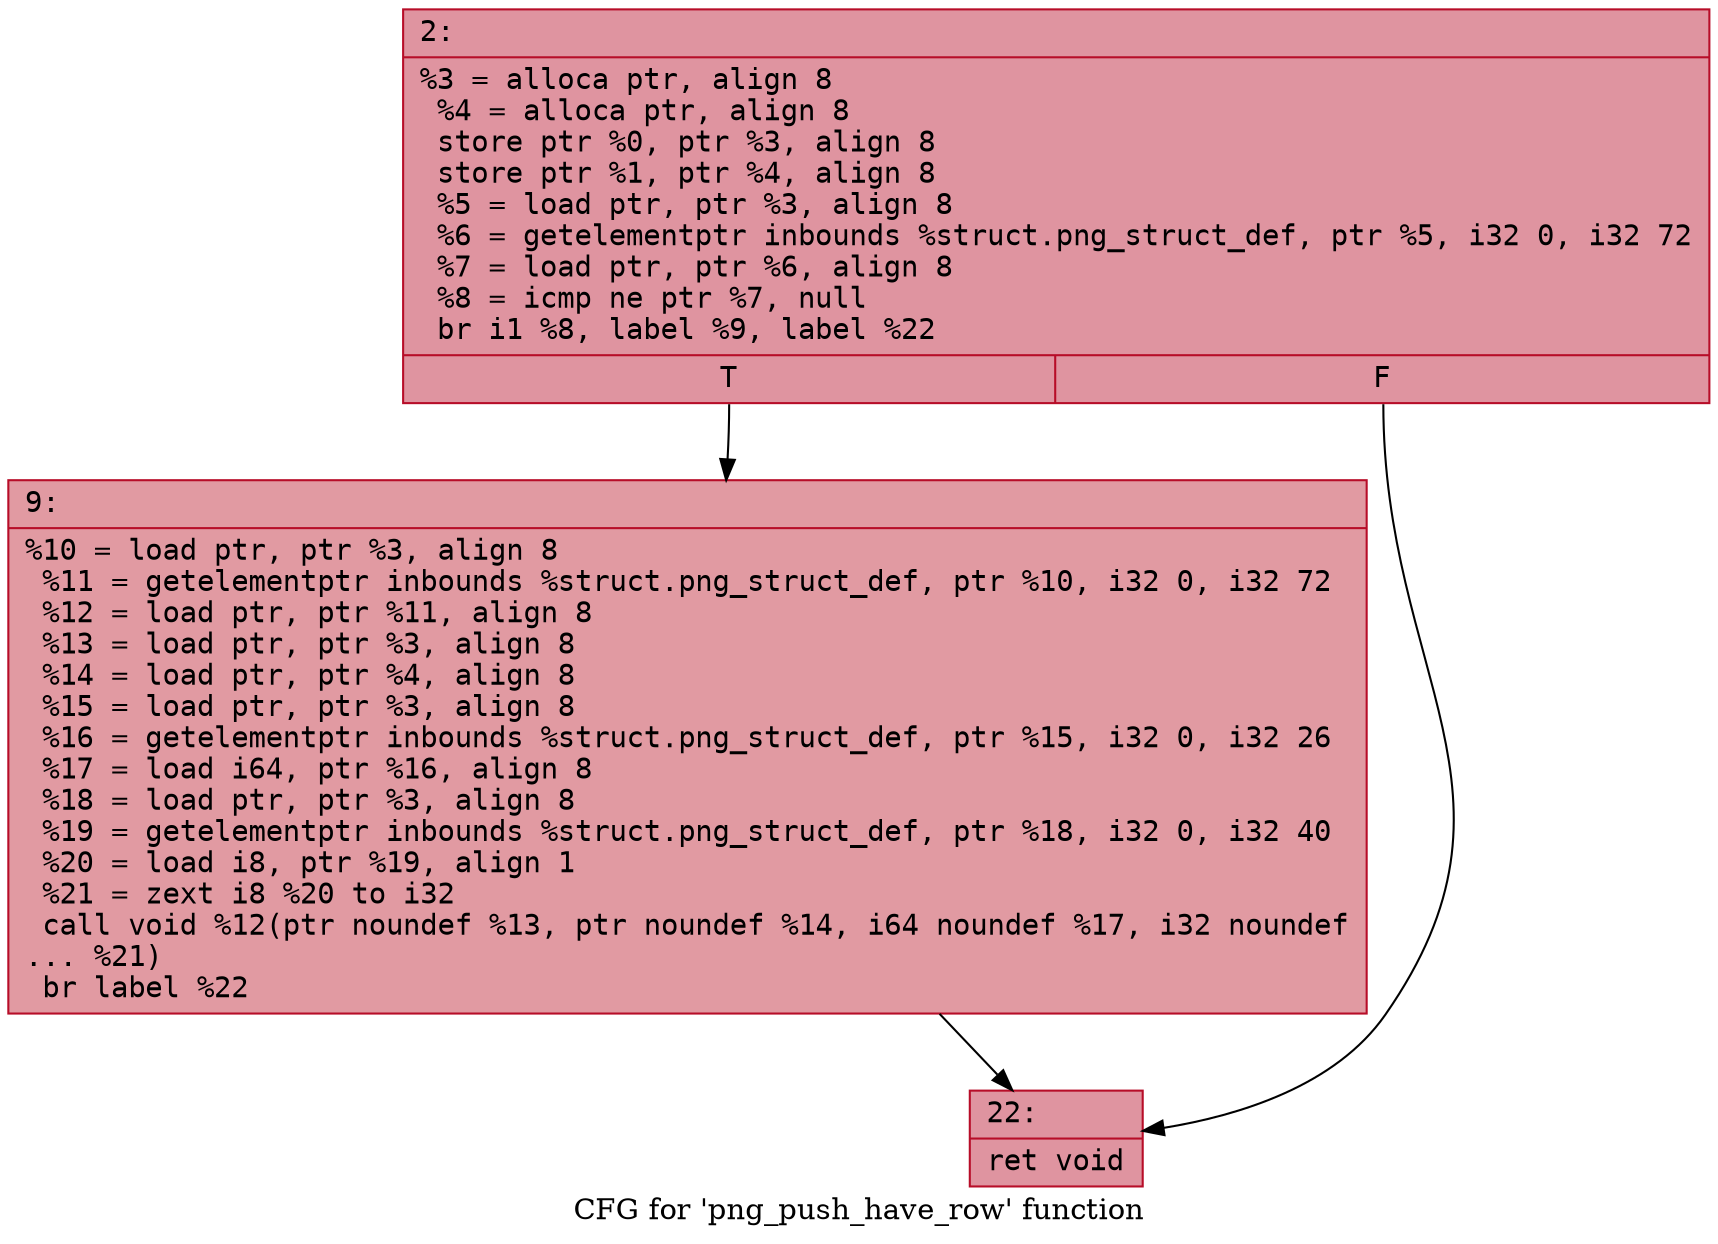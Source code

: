 digraph "CFG for 'png_push_have_row' function" {
	label="CFG for 'png_push_have_row' function";

	Node0x6000037e04b0 [shape=record,color="#b70d28ff", style=filled, fillcolor="#b70d2870" fontname="Courier",label="{2:\l|  %3 = alloca ptr, align 8\l  %4 = alloca ptr, align 8\l  store ptr %0, ptr %3, align 8\l  store ptr %1, ptr %4, align 8\l  %5 = load ptr, ptr %3, align 8\l  %6 = getelementptr inbounds %struct.png_struct_def, ptr %5, i32 0, i32 72\l  %7 = load ptr, ptr %6, align 8\l  %8 = icmp ne ptr %7, null\l  br i1 %8, label %9, label %22\l|{<s0>T|<s1>F}}"];
	Node0x6000037e04b0:s0 -> Node0x6000037e0820[tooltip="2 -> 9\nProbability 62.50%" ];
	Node0x6000037e04b0:s1 -> Node0x6000037e0870[tooltip="2 -> 22\nProbability 37.50%" ];
	Node0x6000037e0820 [shape=record,color="#b70d28ff", style=filled, fillcolor="#bb1b2c70" fontname="Courier",label="{9:\l|  %10 = load ptr, ptr %3, align 8\l  %11 = getelementptr inbounds %struct.png_struct_def, ptr %10, i32 0, i32 72\l  %12 = load ptr, ptr %11, align 8\l  %13 = load ptr, ptr %3, align 8\l  %14 = load ptr, ptr %4, align 8\l  %15 = load ptr, ptr %3, align 8\l  %16 = getelementptr inbounds %struct.png_struct_def, ptr %15, i32 0, i32 26\l  %17 = load i64, ptr %16, align 8\l  %18 = load ptr, ptr %3, align 8\l  %19 = getelementptr inbounds %struct.png_struct_def, ptr %18, i32 0, i32 40\l  %20 = load i8, ptr %19, align 1\l  %21 = zext i8 %20 to i32\l  call void %12(ptr noundef %13, ptr noundef %14, i64 noundef %17, i32 noundef\l... %21)\l  br label %22\l}"];
	Node0x6000037e0820 -> Node0x6000037e0870[tooltip="9 -> 22\nProbability 100.00%" ];
	Node0x6000037e0870 [shape=record,color="#b70d28ff", style=filled, fillcolor="#b70d2870" fontname="Courier",label="{22:\l|  ret void\l}"];
}
